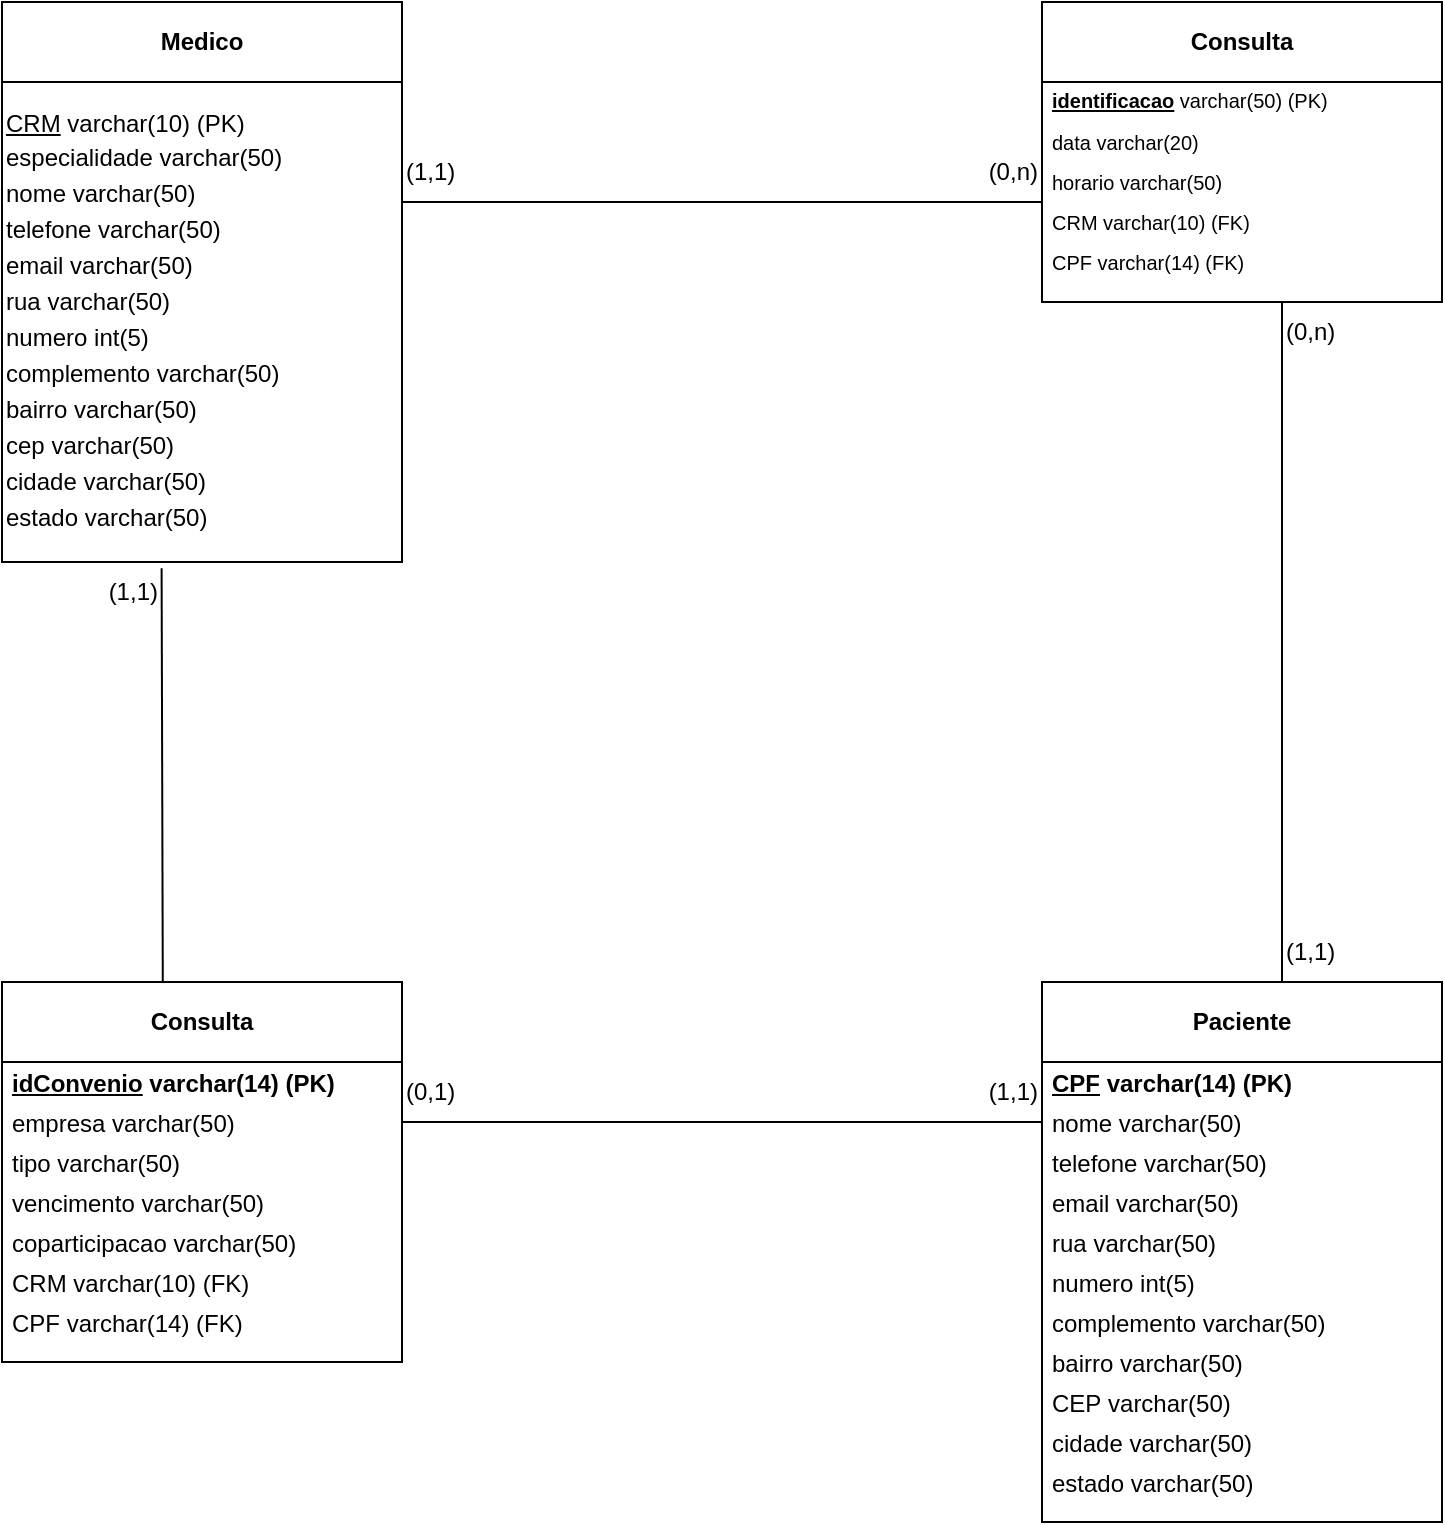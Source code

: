 <mxfile version="24.7.17">
  <diagram id="C5RBs43oDa-KdzZeNtuy" name="Page-1">
    <mxGraphModel dx="1687" dy="984" grid="1" gridSize="10" guides="1" tooltips="1" connect="1" arrows="1" fold="1" page="1" pageScale="1" pageWidth="827" pageHeight="1169" math="0" shadow="0">
      <root>
        <mxCell id="WIyWlLk6GJQsqaUBKTNV-0" />
        <mxCell id="WIyWlLk6GJQsqaUBKTNV-1" parent="WIyWlLk6GJQsqaUBKTNV-0" />
        <mxCell id="M3p9tpxNIS5mvUwaVuCo-1" value="Medico" style="rounded=0;whiteSpace=wrap;html=1;fontStyle=1" vertex="1" parent="WIyWlLk6GJQsqaUBKTNV-1">
          <mxGeometry x="54" y="120" width="200" height="40" as="geometry" />
        </mxCell>
        <mxCell id="M3p9tpxNIS5mvUwaVuCo-2" value="&lt;span style=&quot;font-weight: normal;&quot;&gt;&lt;u style=&quot;&quot;&gt;CRM&lt;/u&gt;&amp;nbsp;varchar(10) (PK)&lt;/span&gt;&lt;div style=&quot;line-height: 150%;&quot;&gt;&lt;span style=&quot;font-weight: normal;&quot;&gt;especialidade varchar(50)&lt;/span&gt;&lt;/div&gt;&lt;div style=&quot;line-height: 150%;&quot;&gt;&lt;span style=&quot;font-weight: normal;&quot;&gt;nome&amp;nbsp;&lt;span style=&quot;background-color: initial;&quot;&gt;varchar(50)&lt;/span&gt;&lt;/span&gt;&lt;/div&gt;&lt;div style=&quot;line-height: 150%;&quot;&gt;&lt;span style=&quot;font-weight: normal;&quot;&gt;telefone&amp;nbsp;&lt;span style=&quot;background-color: initial;&quot;&gt;varchar(50)&lt;/span&gt;&lt;/span&gt;&lt;/div&gt;&lt;div style=&quot;line-height: 150%;&quot;&gt;&lt;span style=&quot;font-weight: normal;&quot;&gt;email&amp;nbsp;&lt;span style=&quot;background-color: initial;&quot;&gt;varchar(50)&lt;/span&gt;&lt;/span&gt;&lt;/div&gt;&lt;div style=&quot;line-height: 150%;&quot;&gt;&lt;span style=&quot;font-weight: normal;&quot;&gt;rua&amp;nbsp;&lt;span style=&quot;background-color: initial;&quot;&gt;varchar(50)&lt;/span&gt;&lt;/span&gt;&lt;/div&gt;&lt;div style=&quot;line-height: 150%;&quot;&gt;&lt;span style=&quot;font-weight: normal;&quot;&gt;numero int(5)&lt;/span&gt;&lt;/div&gt;&lt;div style=&quot;line-height: 150%;&quot;&gt;&lt;span style=&quot;font-weight: normal;&quot;&gt;complemento&amp;nbsp;&lt;span style=&quot;background-color: initial;&quot;&gt;varchar(50)&lt;/span&gt;&lt;/span&gt;&lt;/div&gt;&lt;div style=&quot;line-height: 150%;&quot;&gt;&lt;span style=&quot;font-weight: normal;&quot;&gt;bairro&amp;nbsp;&lt;span style=&quot;background-color: initial;&quot;&gt;varchar(50)&lt;/span&gt;&lt;/span&gt;&lt;/div&gt;&lt;div style=&quot;line-height: 150%;&quot;&gt;&lt;span style=&quot;font-weight: normal;&quot;&gt;cep&amp;nbsp;&lt;span style=&quot;background-color: initial;&quot;&gt;varchar(50)&lt;/span&gt;&lt;/span&gt;&lt;/div&gt;&lt;div style=&quot;line-height: 150%;&quot;&gt;&lt;span style=&quot;font-weight: normal;&quot;&gt;cidade&amp;nbsp;&lt;span style=&quot;background-color: initial;&quot;&gt;varchar(50)&lt;/span&gt;&lt;/span&gt;&lt;/div&gt;&lt;div style=&quot;line-height: 150%;&quot;&gt;&lt;span style=&quot;font-weight: normal;&quot;&gt;estado&amp;nbsp;&lt;span style=&quot;background-color: initial;&quot;&gt;varchar(50)&lt;/span&gt;&lt;/span&gt;&lt;/div&gt;" style="rounded=0;whiteSpace=wrap;html=1;fontStyle=1;align=left;" vertex="1" parent="WIyWlLk6GJQsqaUBKTNV-1">
          <mxGeometry x="54" y="160" width="200" height="240" as="geometry" />
        </mxCell>
        <mxCell id="M3p9tpxNIS5mvUwaVuCo-3" value="Consulta" style="rounded=0;whiteSpace=wrap;html=1;fontStyle=1" vertex="1" parent="WIyWlLk6GJQsqaUBKTNV-1">
          <mxGeometry x="574" y="120" width="200" height="40" as="geometry" />
        </mxCell>
        <mxCell id="M3p9tpxNIS5mvUwaVuCo-4" value="" style="rounded=0;whiteSpace=wrap;html=1;fontStyle=1;align=left;" vertex="1" parent="WIyWlLk6GJQsqaUBKTNV-1">
          <mxGeometry x="574" y="160" width="200" height="110" as="geometry" />
        </mxCell>
        <mxCell id="M3p9tpxNIS5mvUwaVuCo-9" value="&lt;p style=&quot;text-align: center; font-weight: 700; line-height: 12px; font-size: 10px;&quot;&gt;&lt;u style=&quot;font-size: 10px;&quot;&gt;identificacao&lt;/u&gt;&lt;span style=&quot;font-weight: 400; font-size: 10px;&quot;&gt;&amp;nbsp;varchar(50) (PK)&lt;/span&gt;&lt;/p&gt;&lt;div style=&quot;text-align: center; font-size: 10px;&quot;&gt;&lt;span style=&quot;font-weight: 400; font-size: 10px;&quot;&gt;&lt;br style=&quot;font-size: 10px;&quot;&gt;&lt;/span&gt;&lt;/div&gt;" style="text;html=1;align=left;verticalAlign=middle;whiteSpace=wrap;rounded=0;spacingLeft=0;spacing=5;horizontal=1;fontSize=10;spacingTop=10;" vertex="1" parent="WIyWlLk6GJQsqaUBKTNV-1">
          <mxGeometry x="574" y="160" width="200" height="20" as="geometry" />
        </mxCell>
        <mxCell id="M3p9tpxNIS5mvUwaVuCo-10" value="&lt;p style=&quot;text-align: center; line-height: 12px; font-size: 10px;&quot;&gt;horario varchar(50)&lt;/p&gt;" style="text;html=1;align=left;verticalAlign=middle;whiteSpace=wrap;rounded=0;spacingLeft=5;spacing=0;horizontal=1;fontSize=10;spacingTop=0;" vertex="1" parent="WIyWlLk6GJQsqaUBKTNV-1">
          <mxGeometry x="574" y="200" width="200" height="20" as="geometry" />
        </mxCell>
        <mxCell id="M3p9tpxNIS5mvUwaVuCo-14" value="&lt;p style=&quot;text-align: center; line-height: 12px; font-size: 10px;&quot;&gt;CRM varchar(10) (FK)&lt;/p&gt;" style="text;html=1;align=left;verticalAlign=middle;whiteSpace=wrap;rounded=0;spacingLeft=5;spacing=0;horizontal=1;fontSize=10;spacingTop=0;" vertex="1" parent="WIyWlLk6GJQsqaUBKTNV-1">
          <mxGeometry x="574" y="220" width="200" height="20" as="geometry" />
        </mxCell>
        <mxCell id="M3p9tpxNIS5mvUwaVuCo-15" value="&lt;p style=&quot;text-align: center; line-height: 12px; font-size: 10px;&quot;&gt;CPF varchar(14) (FK)&lt;/p&gt;" style="text;html=1;align=left;verticalAlign=middle;whiteSpace=wrap;rounded=0;spacingLeft=5;spacing=0;horizontal=1;fontSize=10;spacingTop=0;" vertex="1" parent="WIyWlLk6GJQsqaUBKTNV-1">
          <mxGeometry x="574" y="240" width="200" height="20" as="geometry" />
        </mxCell>
        <mxCell id="M3p9tpxNIS5mvUwaVuCo-16" value="&lt;p style=&quot;text-align: center; line-height: 12px; font-size: 10px;&quot;&gt;data varchar(20)&lt;/p&gt;" style="text;html=1;align=left;verticalAlign=middle;whiteSpace=wrap;rounded=0;spacingLeft=5;spacing=0;horizontal=1;fontSize=10;spacingTop=0;" vertex="1" parent="WIyWlLk6GJQsqaUBKTNV-1">
          <mxGeometry x="574" y="180" width="200" height="20" as="geometry" />
        </mxCell>
        <mxCell id="M3p9tpxNIS5mvUwaVuCo-17" value="Paciente" style="rounded=0;whiteSpace=wrap;html=1;fontStyle=1" vertex="1" parent="WIyWlLk6GJQsqaUBKTNV-1">
          <mxGeometry x="574" y="610" width="200" height="40" as="geometry" />
        </mxCell>
        <mxCell id="M3p9tpxNIS5mvUwaVuCo-18" value="" style="rounded=0;whiteSpace=wrap;html=1;fontStyle=1;align=left;" vertex="1" parent="WIyWlLk6GJQsqaUBKTNV-1">
          <mxGeometry x="574" y="650" width="200" height="230" as="geometry" />
        </mxCell>
        <mxCell id="M3p9tpxNIS5mvUwaVuCo-19" value="&lt;p style=&quot;text-align: center; font-weight: 700; line-height: 12px; font-size: 12px;&quot;&gt;&lt;u style=&quot;font-size: 12px;&quot;&gt;CPF&lt;/u&gt;&amp;nbsp;varchar(14) (PK)&lt;/p&gt;" style="text;html=1;align=left;verticalAlign=middle;whiteSpace=wrap;rounded=0;spacingLeft=0;spacing=5;horizontal=1;fontSize=12;spacingTop=0;" vertex="1" parent="WIyWlLk6GJQsqaUBKTNV-1">
          <mxGeometry x="574" y="650" width="200" height="20" as="geometry" />
        </mxCell>
        <mxCell id="M3p9tpxNIS5mvUwaVuCo-20" value="&lt;p style=&quot;text-align: center; line-height: 12px; font-size: 12px;&quot;&gt;telefone&amp;nbsp;&lt;span style=&quot;background-color: initial; font-size: 12px;&quot;&gt;varchar(50)&lt;/span&gt;&lt;/p&gt;" style="text;html=1;align=left;verticalAlign=middle;whiteSpace=wrap;rounded=0;spacingLeft=5;spacing=0;horizontal=1;fontSize=12;spacingTop=0;" vertex="1" parent="WIyWlLk6GJQsqaUBKTNV-1">
          <mxGeometry x="574" y="690" width="200" height="20" as="geometry" />
        </mxCell>
        <mxCell id="M3p9tpxNIS5mvUwaVuCo-21" value="&lt;p style=&quot;text-align: center; line-height: 12px; font-size: 12px;&quot;&gt;email&amp;nbsp;&lt;span style=&quot;background-color: initial; font-size: 12px;&quot;&gt;varchar(50)&lt;/span&gt;&lt;/p&gt;" style="text;html=1;align=left;verticalAlign=middle;whiteSpace=wrap;rounded=0;spacingLeft=5;spacing=0;horizontal=1;fontSize=12;spacingTop=0;" vertex="1" parent="WIyWlLk6GJQsqaUBKTNV-1">
          <mxGeometry x="574" y="710" width="200" height="20" as="geometry" />
        </mxCell>
        <mxCell id="M3p9tpxNIS5mvUwaVuCo-22" value="&lt;p style=&quot;text-align: center; line-height: 12px; font-size: 12px;&quot;&gt;&lt;span style=&quot;font-size: 12px; text-align: left;&quot;&gt;rua&amp;nbsp;&lt;/span&gt;&lt;span style=&quot;font-size: 12px; text-align: left; background-color: initial;&quot;&gt;varchar(50)&lt;/span&gt;&lt;br style=&quot;font-size: 12px;&quot;&gt;&lt;/p&gt;" style="text;html=1;align=left;verticalAlign=middle;whiteSpace=wrap;rounded=0;spacingLeft=5;spacing=0;horizontal=1;fontSize=12;spacingTop=0;" vertex="1" parent="WIyWlLk6GJQsqaUBKTNV-1">
          <mxGeometry x="574" y="730" width="200" height="20" as="geometry" />
        </mxCell>
        <mxCell id="M3p9tpxNIS5mvUwaVuCo-23" value="&lt;p style=&quot;text-align: center; line-height: 12px; font-size: 12px;&quot;&gt;nome varchar(50)&lt;/p&gt;" style="text;html=1;align=left;verticalAlign=middle;whiteSpace=wrap;rounded=0;spacingLeft=5;spacing=0;horizontal=1;fontSize=12;spacingTop=0;" vertex="1" parent="WIyWlLk6GJQsqaUBKTNV-1">
          <mxGeometry x="574" y="670" width="200" height="20" as="geometry" />
        </mxCell>
        <mxCell id="M3p9tpxNIS5mvUwaVuCo-24" value="" style="endArrow=none;html=1;rounded=0;entryX=1;entryY=0.25;entryDx=0;entryDy=0;exitX=0;exitY=0;exitDx=0;exitDy=0;" edge="1" parent="WIyWlLk6GJQsqaUBKTNV-1" source="M3p9tpxNIS5mvUwaVuCo-14" target="M3p9tpxNIS5mvUwaVuCo-2">
          <mxGeometry width="50" height="50" relative="1" as="geometry">
            <mxPoint x="314" y="510" as="sourcePoint" />
            <mxPoint x="364" y="460" as="targetPoint" />
          </mxGeometry>
        </mxCell>
        <mxCell id="M3p9tpxNIS5mvUwaVuCo-25" value="" style="endArrow=none;html=1;rounded=0;entryX=0.5;entryY=1;entryDx=0;entryDy=0;exitX=0.5;exitY=0;exitDx=0;exitDy=0;" edge="1" parent="WIyWlLk6GJQsqaUBKTNV-1">
          <mxGeometry width="50" height="50" relative="1" as="geometry">
            <mxPoint x="694" y="610" as="sourcePoint" />
            <mxPoint x="694" y="270.0" as="targetPoint" />
          </mxGeometry>
        </mxCell>
        <mxCell id="M3p9tpxNIS5mvUwaVuCo-31" value="Consulta" style="rounded=0;whiteSpace=wrap;html=1;fontStyle=1" vertex="1" parent="WIyWlLk6GJQsqaUBKTNV-1">
          <mxGeometry x="54" y="610" width="200" height="40" as="geometry" />
        </mxCell>
        <mxCell id="M3p9tpxNIS5mvUwaVuCo-32" value="" style="rounded=0;whiteSpace=wrap;html=1;fontStyle=1;align=left;" vertex="1" parent="WIyWlLk6GJQsqaUBKTNV-1">
          <mxGeometry x="54" y="650" width="200" height="150" as="geometry" />
        </mxCell>
        <mxCell id="M3p9tpxNIS5mvUwaVuCo-34" value="" style="endArrow=none;html=1;rounded=0;entryX=0.399;entryY=1.013;entryDx=0;entryDy=0;entryPerimeter=0;exitX=0.402;exitY=0.014;exitDx=0;exitDy=0;exitPerimeter=0;" edge="1" parent="WIyWlLk6GJQsqaUBKTNV-1" source="M3p9tpxNIS5mvUwaVuCo-31" target="M3p9tpxNIS5mvUwaVuCo-2">
          <mxGeometry width="50" height="50" relative="1" as="geometry">
            <mxPoint x="304" y="610" as="sourcePoint" />
            <mxPoint x="354" y="560" as="targetPoint" />
          </mxGeometry>
        </mxCell>
        <mxCell id="M3p9tpxNIS5mvUwaVuCo-35" value="" style="endArrow=none;html=1;rounded=0;exitX=1;exitY=0.5;exitDx=0;exitDy=0;entryX=0;entryY=0.5;entryDx=0;entryDy=0;" edge="1" parent="WIyWlLk6GJQsqaUBKTNV-1" source="M3p9tpxNIS5mvUwaVuCo-43" target="M3p9tpxNIS5mvUwaVuCo-23">
          <mxGeometry width="50" height="50" relative="1" as="geometry">
            <mxPoint x="294" y="560" as="sourcePoint" />
            <mxPoint x="344" y="510" as="targetPoint" />
          </mxGeometry>
        </mxCell>
        <mxCell id="M3p9tpxNIS5mvUwaVuCo-36" value="&lt;div style=&quot;font-size: 12px; font-weight: 700; line-height: 18px;&quot;&gt;&lt;span style=&quot;font-weight: normal; font-size: 12px;&quot;&gt;numero int(5)&lt;/span&gt;&lt;/div&gt;" style="text;html=1;align=left;verticalAlign=middle;whiteSpace=wrap;rounded=0;spacingLeft=5;spacing=0;horizontal=1;fontSize=12;spacingTop=0;" vertex="1" parent="WIyWlLk6GJQsqaUBKTNV-1">
          <mxGeometry x="574" y="750" width="200" height="20" as="geometry" />
        </mxCell>
        <mxCell id="M3p9tpxNIS5mvUwaVuCo-37" value="&lt;p style=&quot;text-align: center; line-height: 12px; font-size: 12px;&quot;&gt;&lt;span style=&quot;font-size: 12px; text-align: left;&quot;&gt;complemento&amp;nbsp;&lt;/span&gt;&lt;span style=&quot;font-size: 12px; text-align: left; background-color: initial;&quot;&gt;varchar(50)&lt;/span&gt;&lt;br style=&quot;font-size: 12px;&quot;&gt;&lt;/p&gt;" style="text;html=1;align=left;verticalAlign=middle;whiteSpace=wrap;rounded=0;spacingLeft=5;spacing=0;horizontal=1;fontSize=12;spacingTop=0;" vertex="1" parent="WIyWlLk6GJQsqaUBKTNV-1">
          <mxGeometry x="574" y="770" width="200" height="20" as="geometry" />
        </mxCell>
        <mxCell id="M3p9tpxNIS5mvUwaVuCo-38" value="&lt;p style=&quot;text-align: center; line-height: 12px; font-size: 12px;&quot;&gt;&lt;span style=&quot;font-size: 12px; text-align: left;&quot;&gt;bairro&amp;nbsp;&lt;/span&gt;&lt;span style=&quot;font-size: 12px; text-align: left; background-color: initial;&quot;&gt;varchar(50)&lt;/span&gt;&lt;br style=&quot;font-size: 12px;&quot;&gt;&lt;/p&gt;" style="text;html=1;align=left;verticalAlign=middle;whiteSpace=wrap;rounded=0;spacingLeft=5;spacing=0;horizontal=1;fontSize=12;spacingTop=0;" vertex="1" parent="WIyWlLk6GJQsqaUBKTNV-1">
          <mxGeometry x="574" y="790" width="200" height="20" as="geometry" />
        </mxCell>
        <mxCell id="M3p9tpxNIS5mvUwaVuCo-39" value="&lt;p style=&quot;text-align: center; line-height: 12px; font-size: 12px;&quot;&gt;&lt;span style=&quot;font-size: 12px; text-align: left;&quot;&gt;CEP&amp;nbsp;&lt;/span&gt;&lt;span style=&quot;font-size: 12px; text-align: left; background-color: initial;&quot;&gt;varchar(50)&lt;/span&gt;&lt;br style=&quot;font-size: 12px;&quot;&gt;&lt;/p&gt;" style="text;html=1;align=left;verticalAlign=middle;whiteSpace=wrap;rounded=0;spacingLeft=5;spacing=0;horizontal=1;fontSize=12;spacingTop=0;" vertex="1" parent="WIyWlLk6GJQsqaUBKTNV-1">
          <mxGeometry x="574" y="810" width="200" height="20" as="geometry" />
        </mxCell>
        <mxCell id="M3p9tpxNIS5mvUwaVuCo-40" value="&lt;div style=&quot;font-size: 12px; font-weight: 700; line-height: 18px;&quot;&gt;&lt;span style=&quot;font-weight: normal; font-size: 12px;&quot;&gt;cidade&amp;nbsp;&lt;span style=&quot;background-color: initial; font-size: 12px;&quot;&gt;varchar(50)&lt;/span&gt;&lt;/span&gt;&lt;/div&gt;" style="text;html=1;align=left;verticalAlign=middle;whiteSpace=wrap;rounded=0;spacingLeft=5;spacing=0;horizontal=1;fontSize=12;spacingTop=0;" vertex="1" parent="WIyWlLk6GJQsqaUBKTNV-1">
          <mxGeometry x="574" y="830" width="200" height="20" as="geometry" />
        </mxCell>
        <mxCell id="M3p9tpxNIS5mvUwaVuCo-41" value="&lt;p style=&quot;text-align: center; line-height: 12px; font-size: 12px;&quot;&gt;&lt;span style=&quot;font-size: 12px; text-align: left;&quot;&gt;estado&amp;nbsp;&lt;/span&gt;&lt;span style=&quot;font-size: 12px; text-align: left; background-color: initial;&quot;&gt;varchar(50)&lt;/span&gt;&lt;br style=&quot;font-size: 12px;&quot;&gt;&lt;/p&gt;" style="text;html=1;align=left;verticalAlign=middle;whiteSpace=wrap;rounded=0;spacingLeft=5;spacing=0;horizontal=1;fontSize=12;spacingTop=0;" vertex="1" parent="WIyWlLk6GJQsqaUBKTNV-1">
          <mxGeometry x="574" y="850" width="200" height="20" as="geometry" />
        </mxCell>
        <mxCell id="M3p9tpxNIS5mvUwaVuCo-42" value="&lt;p style=&quot;text-align: center; font-weight: 700; line-height: 12px; font-size: 12px;&quot;&gt;&lt;u style=&quot;font-size: 12px;&quot;&gt;idConvenio&lt;/u&gt;&amp;nbsp;varchar(14) (PK)&lt;/p&gt;" style="text;html=1;align=left;verticalAlign=middle;whiteSpace=wrap;rounded=0;spacingLeft=0;spacing=5;horizontal=1;fontSize=12;spacingTop=0;" vertex="1" parent="WIyWlLk6GJQsqaUBKTNV-1">
          <mxGeometry x="54" y="650" width="200" height="20" as="geometry" />
        </mxCell>
        <mxCell id="M3p9tpxNIS5mvUwaVuCo-43" value="&lt;p style=&quot;text-align: center; line-height: 12px; font-size: 12px;&quot;&gt;&lt;span style=&quot;font-size: 12px;&quot;&gt;empresa varchar(50)&lt;/span&gt;&lt;/p&gt;" style="text;html=1;align=left;verticalAlign=middle;whiteSpace=wrap;rounded=0;spacingLeft=0;spacing=5;horizontal=1;fontSize=12;spacingTop=0;fontStyle=0" vertex="1" parent="WIyWlLk6GJQsqaUBKTNV-1">
          <mxGeometry x="54" y="670" width="200" height="20" as="geometry" />
        </mxCell>
        <mxCell id="M3p9tpxNIS5mvUwaVuCo-44" value="&lt;p style=&quot;text-align: center; line-height: 12px; font-size: 12px;&quot;&gt;&lt;span style=&quot;font-size: 12px;&quot;&gt;tipo varchar(50)&lt;/span&gt;&lt;/p&gt;" style="text;html=1;align=left;verticalAlign=middle;whiteSpace=wrap;rounded=0;spacingLeft=0;spacing=5;horizontal=1;fontSize=12;spacingTop=0;fontStyle=0" vertex="1" parent="WIyWlLk6GJQsqaUBKTNV-1">
          <mxGeometry x="54" y="690" width="200" height="20" as="geometry" />
        </mxCell>
        <mxCell id="M3p9tpxNIS5mvUwaVuCo-45" value="&lt;p style=&quot;text-align: center; line-height: 12px; font-size: 12px;&quot;&gt;&lt;span style=&quot;font-size: 12px;&quot;&gt;vencimento varchar(50)&lt;/span&gt;&lt;/p&gt;" style="text;html=1;align=left;verticalAlign=middle;whiteSpace=wrap;rounded=0;spacingLeft=0;spacing=5;horizontal=1;fontSize=12;spacingTop=0;fontStyle=0" vertex="1" parent="WIyWlLk6GJQsqaUBKTNV-1">
          <mxGeometry x="54" y="710" width="200" height="20" as="geometry" />
        </mxCell>
        <mxCell id="M3p9tpxNIS5mvUwaVuCo-46" value="&lt;p style=&quot;text-align: center; line-height: 12px; font-size: 12px;&quot;&gt;&lt;span style=&quot;font-size: 12px;&quot;&gt;coparticipacao varchar(50)&lt;/span&gt;&lt;/p&gt;" style="text;html=1;align=left;verticalAlign=middle;whiteSpace=wrap;rounded=0;spacingLeft=0;spacing=5;horizontal=1;fontSize=12;spacingTop=0;fontStyle=0" vertex="1" parent="WIyWlLk6GJQsqaUBKTNV-1">
          <mxGeometry x="54" y="730" width="200" height="20" as="geometry" />
        </mxCell>
        <mxCell id="M3p9tpxNIS5mvUwaVuCo-47" value="&lt;p style=&quot;text-align: center; line-height: 12px; font-size: 12px;&quot;&gt;CRM varchar(10) (FK)&lt;/p&gt;" style="text;html=1;align=left;verticalAlign=middle;whiteSpace=wrap;rounded=0;spacingLeft=5;spacing=0;horizontal=1;fontSize=12;spacingTop=0;" vertex="1" parent="WIyWlLk6GJQsqaUBKTNV-1">
          <mxGeometry x="54" y="750" width="200" height="20" as="geometry" />
        </mxCell>
        <mxCell id="M3p9tpxNIS5mvUwaVuCo-48" value="&lt;p style=&quot;text-align: center; line-height: 12px; font-size: 12px;&quot;&gt;CPF varchar(14) (FK)&lt;/p&gt;" style="text;html=1;align=left;verticalAlign=middle;whiteSpace=wrap;rounded=0;spacingLeft=5;spacing=0;horizontal=1;fontSize=12;spacingTop=0;" vertex="1" parent="WIyWlLk6GJQsqaUBKTNV-1">
          <mxGeometry x="54" y="770" width="200" height="20" as="geometry" />
        </mxCell>
        <mxCell id="M3p9tpxNIS5mvUwaVuCo-49" value="(1,1)" style="text;html=1;align=left;verticalAlign=middle;whiteSpace=wrap;rounded=0;" vertex="1" parent="WIyWlLk6GJQsqaUBKTNV-1">
          <mxGeometry x="254" y="190" width="60" height="30" as="geometry" />
        </mxCell>
        <mxCell id="M3p9tpxNIS5mvUwaVuCo-50" value="(0,n)" style="text;html=1;align=right;verticalAlign=middle;whiteSpace=wrap;rounded=0;" vertex="1" parent="WIyWlLk6GJQsqaUBKTNV-1">
          <mxGeometry x="514" y="190" width="60" height="30" as="geometry" />
        </mxCell>
        <mxCell id="M3p9tpxNIS5mvUwaVuCo-51" value="(1,1)" style="text;html=1;align=right;verticalAlign=middle;whiteSpace=wrap;rounded=0;" vertex="1" parent="WIyWlLk6GJQsqaUBKTNV-1">
          <mxGeometry x="74" y="400" width="60" height="30" as="geometry" />
        </mxCell>
        <mxCell id="M3p9tpxNIS5mvUwaVuCo-52" value="(0,1)" style="text;html=1;align=left;verticalAlign=middle;whiteSpace=wrap;rounded=0;" vertex="1" parent="WIyWlLk6GJQsqaUBKTNV-1">
          <mxGeometry x="254" y="650" width="60" height="30" as="geometry" />
        </mxCell>
        <mxCell id="M3p9tpxNIS5mvUwaVuCo-53" value="(1,1)" style="text;html=1;align=right;verticalAlign=middle;whiteSpace=wrap;rounded=0;" vertex="1" parent="WIyWlLk6GJQsqaUBKTNV-1">
          <mxGeometry x="514" y="650" width="60" height="30" as="geometry" />
        </mxCell>
        <mxCell id="M3p9tpxNIS5mvUwaVuCo-54" value="(1,1)" style="text;html=1;align=left;verticalAlign=middle;whiteSpace=wrap;rounded=0;" vertex="1" parent="WIyWlLk6GJQsqaUBKTNV-1">
          <mxGeometry x="694" y="580" width="60" height="30" as="geometry" />
        </mxCell>
        <mxCell id="M3p9tpxNIS5mvUwaVuCo-55" value="(0,n)" style="text;html=1;align=left;verticalAlign=middle;whiteSpace=wrap;rounded=0;" vertex="1" parent="WIyWlLk6GJQsqaUBKTNV-1">
          <mxGeometry x="694" y="270" width="60" height="30" as="geometry" />
        </mxCell>
      </root>
    </mxGraphModel>
  </diagram>
</mxfile>
